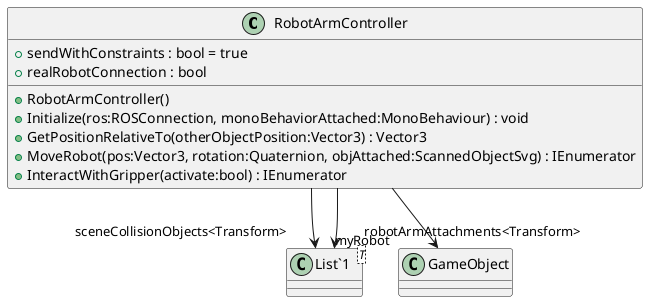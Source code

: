 @startuml
class RobotArmController {
    + sendWithConstraints : bool = true
    + realRobotConnection : bool
    + RobotArmController()
    + Initialize(ros:ROSConnection, monoBehaviorAttached:MonoBehaviour) : void
    + GetPositionRelativeTo(otherObjectPosition:Vector3) : Vector3
    + MoveRobot(pos:Vector3, rotation:Quaternion, objAttached:ScannedObjectSvg) : IEnumerator
    + InteractWithGripper(activate:bool) : IEnumerator
}
class "List`1"<T> {
}
RobotArmController --> "myRobot" GameObject
RobotArmController --> "sceneCollisionObjects<Transform>" "List`1"
RobotArmController --> "robotArmAttachments<Transform>" "List`1"
@enduml
